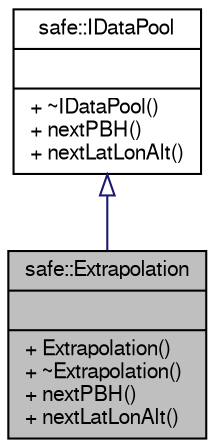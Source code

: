 digraph "safe::Extrapolation"
{
  bgcolor="transparent";
  edge [fontname="FreeSans",fontsize="10",labelfontname="FreeSans",labelfontsize="10"];
  node [fontname="FreeSans",fontsize="10",shape=record];
  Node1 [label="{safe::Extrapolation\n||+ Extrapolation()\l+ ~Extrapolation()\l+ nextPBH()\l+ nextLatLonAlt()\l}",height=0.2,width=0.4,color="black", fillcolor="grey75", style="filled" fontcolor="black"];
  Node2 -> Node1 [dir="back",color="midnightblue",fontsize="10",style="solid",arrowtail="onormal",fontname="FreeSans"];
  Node2 [label="{safe::IDataPool\n||+ ~IDataPool()\l+ nextPBH()\l+ nextLatLonAlt()\l}",height=0.2,width=0.4,color="black",URL="$classsafe_1_1IDataPool.html"];
}
